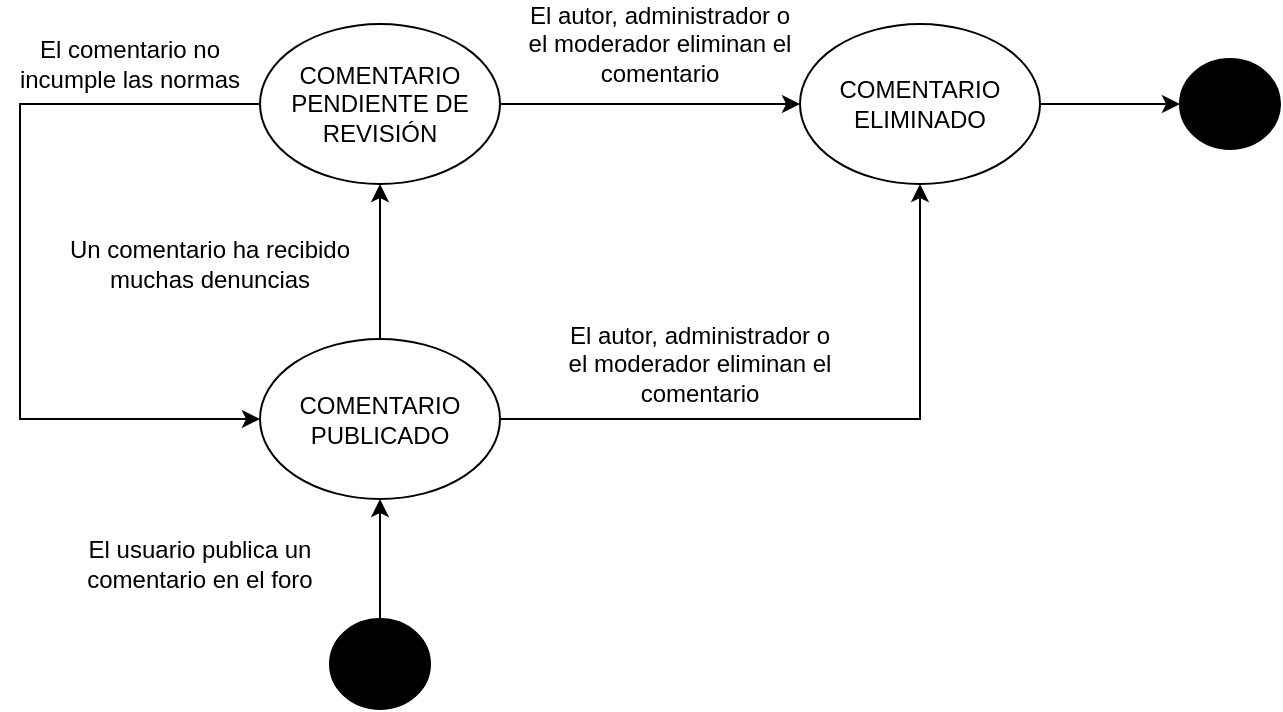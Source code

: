 <mxfile version="13.6.4" type="device"><diagram name="Page-1" id="42789a77-a242-8287-6e28-9cd8cfd52e62"><mxGraphModel dx="862" dy="451" grid="1" gridSize="10" guides="1" tooltips="1" connect="1" arrows="1" fold="1" page="1" pageScale="1" pageWidth="1100" pageHeight="850" background="#ffffff" math="0" shadow="0"><root><mxCell id="0"/><mxCell id="1" parent="0"/><mxCell id="F3yA_dZVET7xK5833K5e-14" style="edgeStyle=orthogonalEdgeStyle;rounded=0;orthogonalLoop=1;jettySize=auto;html=1;exitX=1;exitY=0.5;exitDx=0;exitDy=0;entryX=0;entryY=0.5;entryDx=0;entryDy=0;" edge="1" parent="1" source="F3yA_dZVET7xK5833K5e-2" target="F3yA_dZVET7xK5833K5e-8"><mxGeometry relative="1" as="geometry"/></mxCell><mxCell id="F3yA_dZVET7xK5833K5e-2" value="COMENTARIO ELIMINADO" style="ellipse;whiteSpace=wrap;html=1;" vertex="1" parent="1"><mxGeometry x="640" y="170" width="120" height="80" as="geometry"/></mxCell><mxCell id="F3yA_dZVET7xK5833K5e-13" style="edgeStyle=orthogonalEdgeStyle;rounded=0;orthogonalLoop=1;jettySize=auto;html=1;exitX=1;exitY=0.5;exitDx=0;exitDy=0;entryX=0;entryY=0.5;entryDx=0;entryDy=0;" edge="1" parent="1" source="F3yA_dZVET7xK5833K5e-4" target="F3yA_dZVET7xK5833K5e-2"><mxGeometry relative="1" as="geometry"/></mxCell><mxCell id="F3yA_dZVET7xK5833K5e-20" style="edgeStyle=orthogonalEdgeStyle;rounded=0;orthogonalLoop=1;jettySize=auto;html=1;exitX=0;exitY=0.5;exitDx=0;exitDy=0;entryX=0;entryY=0.5;entryDx=0;entryDy=0;" edge="1" parent="1" source="F3yA_dZVET7xK5833K5e-4" target="F3yA_dZVET7xK5833K5e-5"><mxGeometry relative="1" as="geometry"><Array as="points"><mxPoint x="250" y="210"/><mxPoint x="250" y="368"/></Array></mxGeometry></mxCell><mxCell id="F3yA_dZVET7xK5833K5e-4" value="COMENTARIO PENDIENTE DE REVISIÓN" style="ellipse;whiteSpace=wrap;html=1;" vertex="1" parent="1"><mxGeometry x="370" y="170" width="120" height="80" as="geometry"/></mxCell><mxCell id="F3yA_dZVET7xK5833K5e-11" style="edgeStyle=orthogonalEdgeStyle;rounded=0;orthogonalLoop=1;jettySize=auto;html=1;exitX=0.5;exitY=0;exitDx=0;exitDy=0;entryX=0.5;entryY=1;entryDx=0;entryDy=0;" edge="1" parent="1" source="F3yA_dZVET7xK5833K5e-5" target="F3yA_dZVET7xK5833K5e-4"><mxGeometry relative="1" as="geometry"/></mxCell><mxCell id="F3yA_dZVET7xK5833K5e-17" style="edgeStyle=orthogonalEdgeStyle;rounded=0;orthogonalLoop=1;jettySize=auto;html=1;exitX=1;exitY=0.5;exitDx=0;exitDy=0;entryX=0.5;entryY=1;entryDx=0;entryDy=0;" edge="1" parent="1" source="F3yA_dZVET7xK5833K5e-5" target="F3yA_dZVET7xK5833K5e-2"><mxGeometry relative="1" as="geometry"/></mxCell><mxCell id="F3yA_dZVET7xK5833K5e-5" value="COMENTARIO PUBLICADO" style="ellipse;whiteSpace=wrap;html=1;" vertex="1" parent="1"><mxGeometry x="370" y="327.5" width="120" height="80" as="geometry"/></mxCell><mxCell id="F3yA_dZVET7xK5833K5e-16" style="edgeStyle=orthogonalEdgeStyle;rounded=0;orthogonalLoop=1;jettySize=auto;html=1;exitX=0.5;exitY=0;exitDx=0;exitDy=0;entryX=0.5;entryY=1;entryDx=0;entryDy=0;" edge="1" parent="1" source="F3yA_dZVET7xK5833K5e-6" target="F3yA_dZVET7xK5833K5e-5"><mxGeometry relative="1" as="geometry"/></mxCell><mxCell id="F3yA_dZVET7xK5833K5e-6" value="" style="ellipse;whiteSpace=wrap;html=1;fillColor=#000000;" vertex="1" parent="1"><mxGeometry x="405" y="467.5" width="50" height="45" as="geometry"/></mxCell><mxCell id="F3yA_dZVET7xK5833K5e-8" value="" style="ellipse;whiteSpace=wrap;html=1;fillColor=#000000;" vertex="1" parent="1"><mxGeometry x="830" y="187.5" width="50" height="45" as="geometry"/></mxCell><mxCell id="F3yA_dZVET7xK5833K5e-10" value="El usuario publica un comentario en el foro" style="text;html=1;strokeColor=none;fillColor=none;align=center;verticalAlign=middle;whiteSpace=wrap;rounded=0;" vertex="1" parent="1"><mxGeometry x="260" y="430" width="160" height="20" as="geometry"/></mxCell><mxCell id="F3yA_dZVET7xK5833K5e-12" value="Un comentario ha recibido muchas denuncias" style="text;html=1;strokeColor=none;fillColor=none;align=center;verticalAlign=middle;whiteSpace=wrap;rounded=0;" vertex="1" parent="1"><mxGeometry x="270" y="280" width="150" height="20" as="geometry"/></mxCell><mxCell id="F3yA_dZVET7xK5833K5e-18" value="El autor, administrador o el moderador eliminan el comentario" style="text;html=1;strokeColor=none;fillColor=none;align=center;verticalAlign=middle;whiteSpace=wrap;rounded=0;" vertex="1" parent="1"><mxGeometry x="520" y="330" width="140" height="20" as="geometry"/></mxCell><mxCell id="F3yA_dZVET7xK5833K5e-21" value="El comentario no incumple las normas" style="text;html=1;strokeColor=none;fillColor=none;align=center;verticalAlign=middle;whiteSpace=wrap;rounded=0;" vertex="1" parent="1"><mxGeometry x="240" y="180" width="130" height="20" as="geometry"/></mxCell><mxCell id="F3yA_dZVET7xK5833K5e-22" value="El autor, administrador o el moderador eliminan el comentario" style="text;html=1;strokeColor=none;fillColor=none;align=center;verticalAlign=middle;whiteSpace=wrap;rounded=0;" vertex="1" parent="1"><mxGeometry x="500" y="170" width="140" height="20" as="geometry"/></mxCell></root></mxGraphModel></diagram></mxfile>